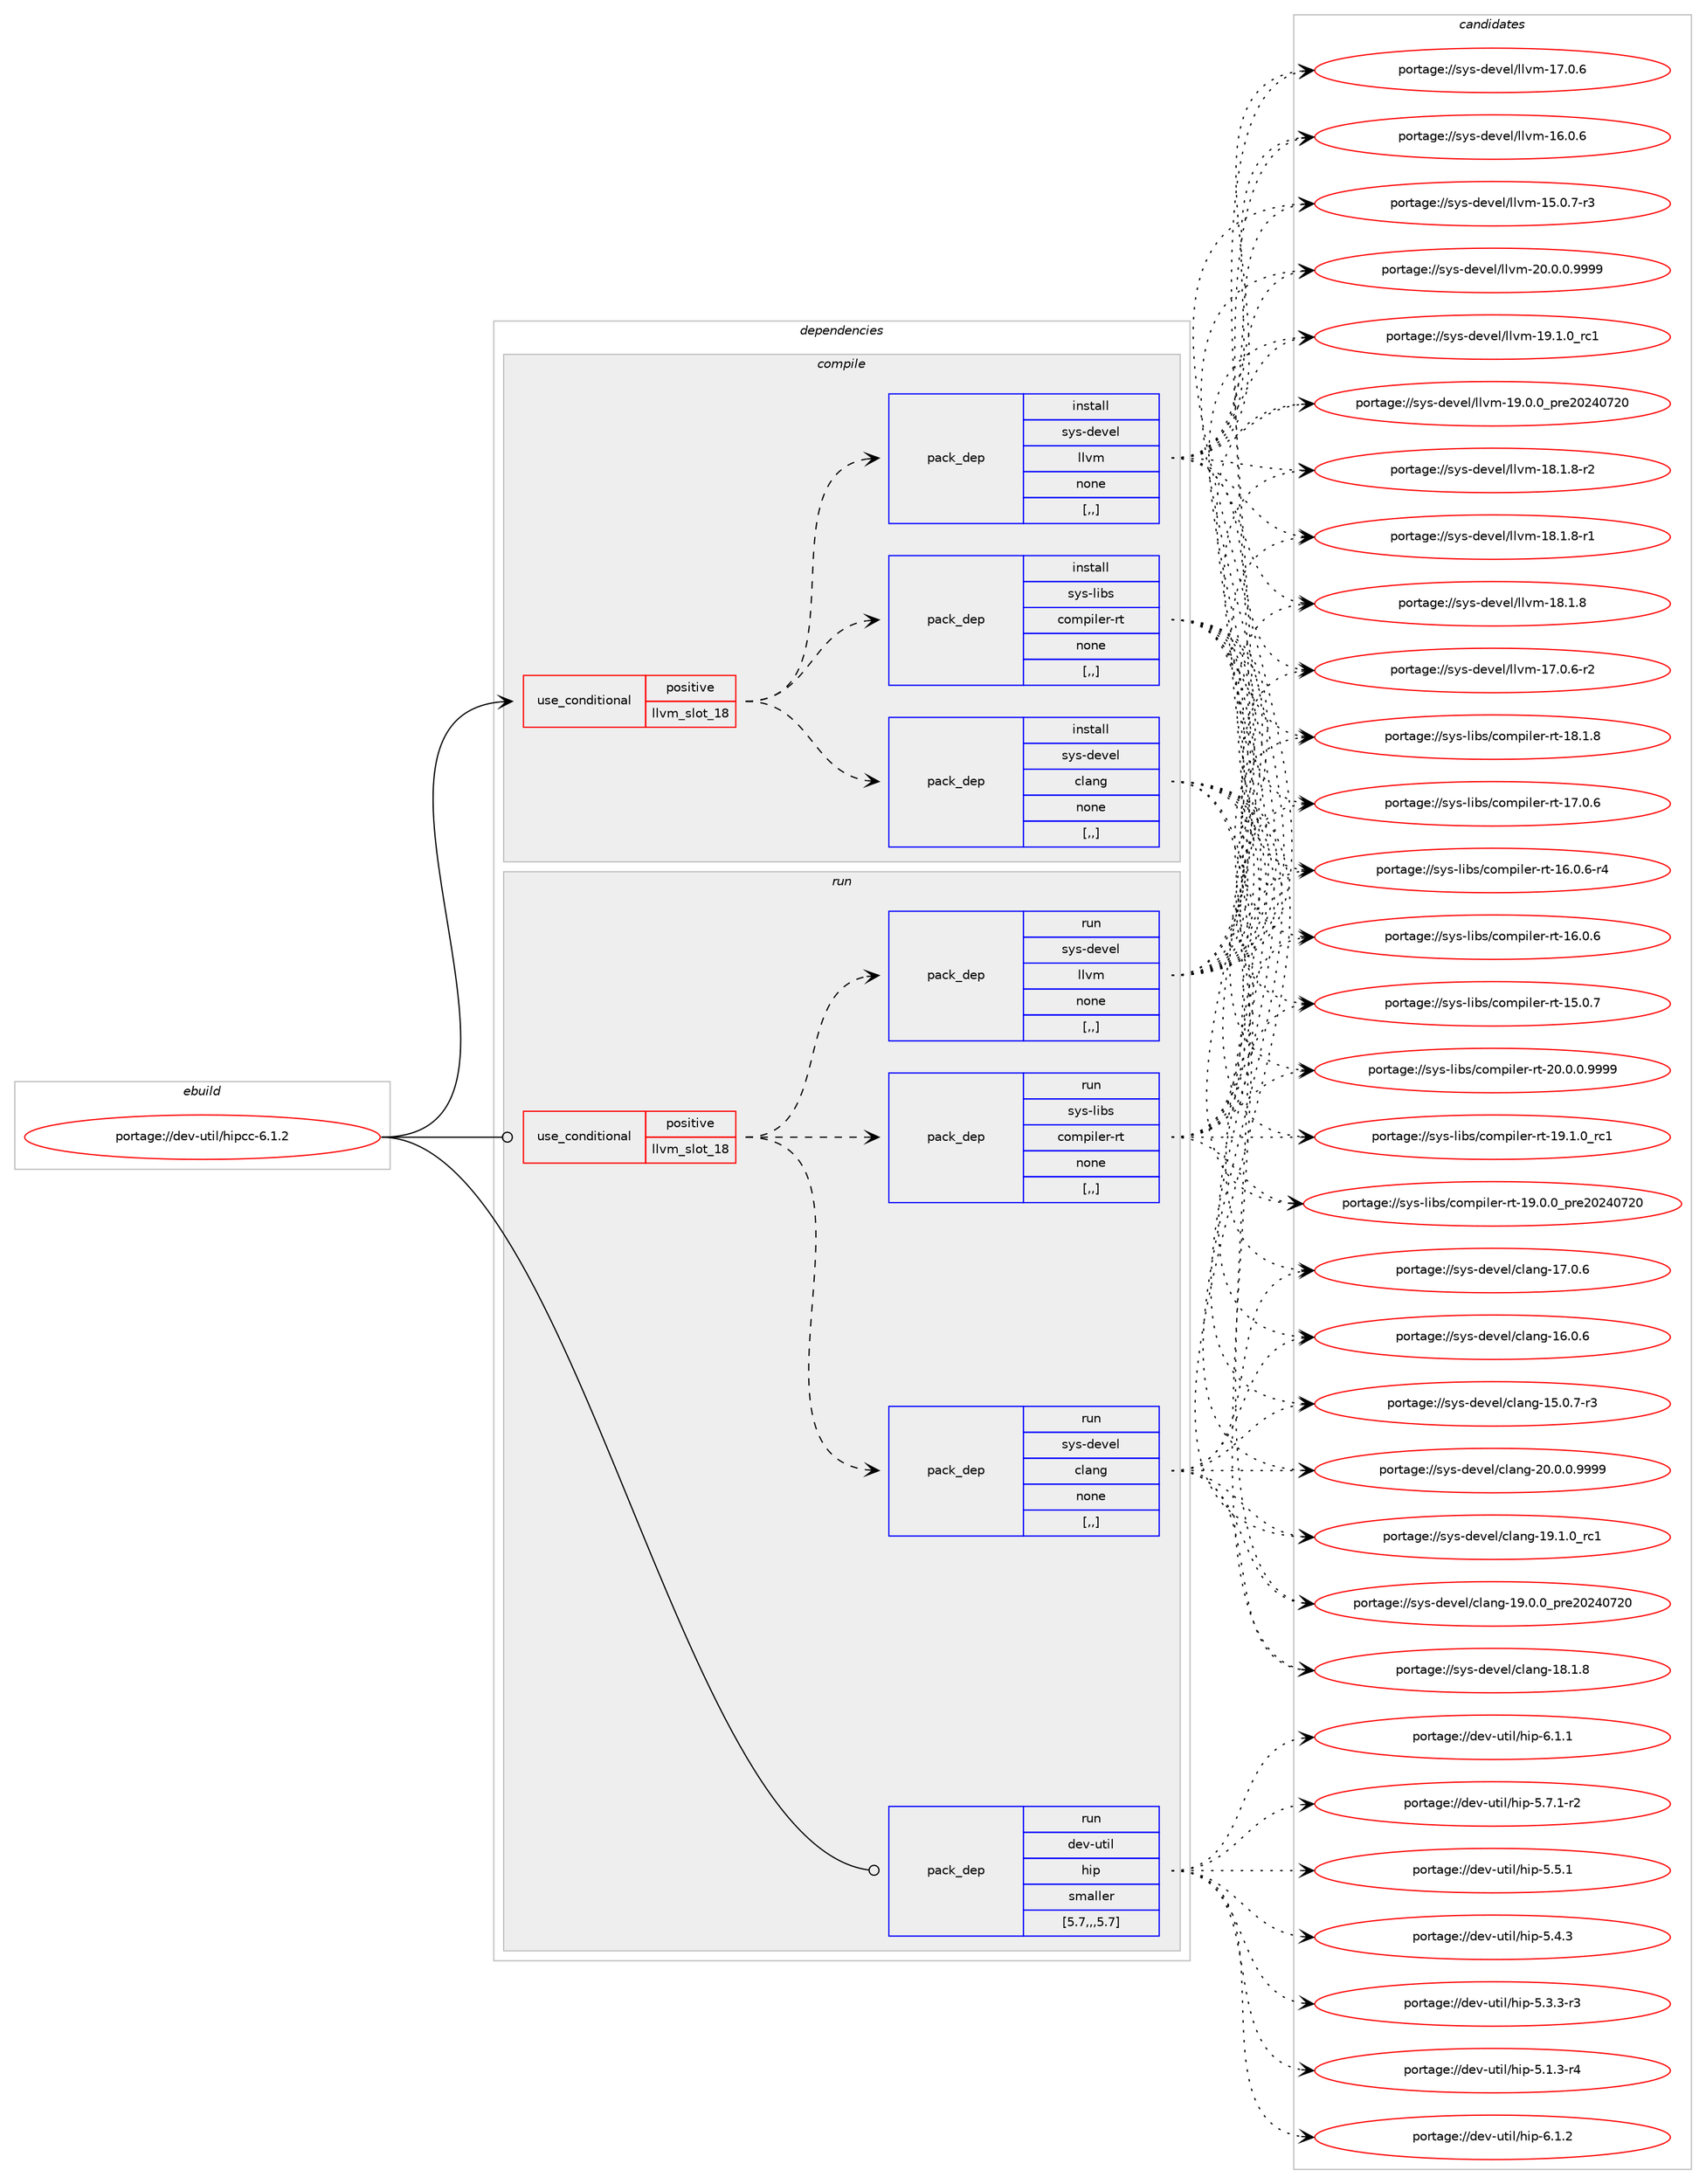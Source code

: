 digraph prolog {

# *************
# Graph options
# *************

newrank=true;
concentrate=true;
compound=true;
graph [rankdir=LR,fontname=Helvetica,fontsize=10,ranksep=1.5];#, ranksep=2.5, nodesep=0.2];
edge  [arrowhead=vee];
node  [fontname=Helvetica,fontsize=10];

# **********
# The ebuild
# **********

subgraph cluster_leftcol {
color=gray;
label=<<i>ebuild</i>>;
id [label="portage://dev-util/hipcc-6.1.2", color=red, width=4, href="../dev-util/hipcc-6.1.2.svg"];
}

# ****************
# The dependencies
# ****************

subgraph cluster_midcol {
color=gray;
label=<<i>dependencies</i>>;
subgraph cluster_compile {
fillcolor="#eeeeee";
style=filled;
label=<<i>compile</i>>;
subgraph cond60674 {
dependency215218 [label=<<TABLE BORDER="0" CELLBORDER="1" CELLSPACING="0" CELLPADDING="4"><TR><TD ROWSPAN="3" CELLPADDING="10">use_conditional</TD></TR><TR><TD>positive</TD></TR><TR><TD>llvm_slot_18</TD></TR></TABLE>>, shape=none, color=red];
subgraph pack153135 {
dependency215219 [label=<<TABLE BORDER="0" CELLBORDER="1" CELLSPACING="0" CELLPADDING="4" WIDTH="220"><TR><TD ROWSPAN="6" CELLPADDING="30">pack_dep</TD></TR><TR><TD WIDTH="110">install</TD></TR><TR><TD>sys-libs</TD></TR><TR><TD>compiler-rt</TD></TR><TR><TD>none</TD></TR><TR><TD>[,,]</TD></TR></TABLE>>, shape=none, color=blue];
}
dependency215218:e -> dependency215219:w [weight=20,style="dashed",arrowhead="vee"];
subgraph pack153136 {
dependency215220 [label=<<TABLE BORDER="0" CELLBORDER="1" CELLSPACING="0" CELLPADDING="4" WIDTH="220"><TR><TD ROWSPAN="6" CELLPADDING="30">pack_dep</TD></TR><TR><TD WIDTH="110">install</TD></TR><TR><TD>sys-devel</TD></TR><TR><TD>llvm</TD></TR><TR><TD>none</TD></TR><TR><TD>[,,]</TD></TR></TABLE>>, shape=none, color=blue];
}
dependency215218:e -> dependency215220:w [weight=20,style="dashed",arrowhead="vee"];
subgraph pack153137 {
dependency215221 [label=<<TABLE BORDER="0" CELLBORDER="1" CELLSPACING="0" CELLPADDING="4" WIDTH="220"><TR><TD ROWSPAN="6" CELLPADDING="30">pack_dep</TD></TR><TR><TD WIDTH="110">install</TD></TR><TR><TD>sys-devel</TD></TR><TR><TD>clang</TD></TR><TR><TD>none</TD></TR><TR><TD>[,,]</TD></TR></TABLE>>, shape=none, color=blue];
}
dependency215218:e -> dependency215221:w [weight=20,style="dashed",arrowhead="vee"];
}
id:e -> dependency215218:w [weight=20,style="solid",arrowhead="vee"];
}
subgraph cluster_compileandrun {
fillcolor="#eeeeee";
style=filled;
label=<<i>compile and run</i>>;
}
subgraph cluster_run {
fillcolor="#eeeeee";
style=filled;
label=<<i>run</i>>;
subgraph cond60675 {
dependency215222 [label=<<TABLE BORDER="0" CELLBORDER="1" CELLSPACING="0" CELLPADDING="4"><TR><TD ROWSPAN="3" CELLPADDING="10">use_conditional</TD></TR><TR><TD>positive</TD></TR><TR><TD>llvm_slot_18</TD></TR></TABLE>>, shape=none, color=red];
subgraph pack153138 {
dependency215223 [label=<<TABLE BORDER="0" CELLBORDER="1" CELLSPACING="0" CELLPADDING="4" WIDTH="220"><TR><TD ROWSPAN="6" CELLPADDING="30">pack_dep</TD></TR><TR><TD WIDTH="110">run</TD></TR><TR><TD>sys-libs</TD></TR><TR><TD>compiler-rt</TD></TR><TR><TD>none</TD></TR><TR><TD>[,,]</TD></TR></TABLE>>, shape=none, color=blue];
}
dependency215222:e -> dependency215223:w [weight=20,style="dashed",arrowhead="vee"];
subgraph pack153139 {
dependency215224 [label=<<TABLE BORDER="0" CELLBORDER="1" CELLSPACING="0" CELLPADDING="4" WIDTH="220"><TR><TD ROWSPAN="6" CELLPADDING="30">pack_dep</TD></TR><TR><TD WIDTH="110">run</TD></TR><TR><TD>sys-devel</TD></TR><TR><TD>llvm</TD></TR><TR><TD>none</TD></TR><TR><TD>[,,]</TD></TR></TABLE>>, shape=none, color=blue];
}
dependency215222:e -> dependency215224:w [weight=20,style="dashed",arrowhead="vee"];
subgraph pack153140 {
dependency215225 [label=<<TABLE BORDER="0" CELLBORDER="1" CELLSPACING="0" CELLPADDING="4" WIDTH="220"><TR><TD ROWSPAN="6" CELLPADDING="30">pack_dep</TD></TR><TR><TD WIDTH="110">run</TD></TR><TR><TD>sys-devel</TD></TR><TR><TD>clang</TD></TR><TR><TD>none</TD></TR><TR><TD>[,,]</TD></TR></TABLE>>, shape=none, color=blue];
}
dependency215222:e -> dependency215225:w [weight=20,style="dashed",arrowhead="vee"];
}
id:e -> dependency215222:w [weight=20,style="solid",arrowhead="odot"];
subgraph pack153141 {
dependency215226 [label=<<TABLE BORDER="0" CELLBORDER="1" CELLSPACING="0" CELLPADDING="4" WIDTH="220"><TR><TD ROWSPAN="6" CELLPADDING="30">pack_dep</TD></TR><TR><TD WIDTH="110">run</TD></TR><TR><TD>dev-util</TD></TR><TR><TD>hip</TD></TR><TR><TD>smaller</TD></TR><TR><TD>[5.7,,,5.7]</TD></TR></TABLE>>, shape=none, color=blue];
}
id:e -> dependency215226:w [weight=20,style="solid",arrowhead="odot"];
}
}

# **************
# The candidates
# **************

subgraph cluster_choices {
rank=same;
color=gray;
label=<<i>candidates</i>>;

subgraph choice153135 {
color=black;
nodesep=1;
choice1151211154510810598115479911110911210510810111445114116455048464846484657575757 [label="portage://sys-libs/compiler-rt-20.0.0.9999", color=red, width=4,href="../sys-libs/compiler-rt-20.0.0.9999.svg"];
choice115121115451081059811547991111091121051081011144511411645495746494648951149949 [label="portage://sys-libs/compiler-rt-19.1.0_rc1", color=red, width=4,href="../sys-libs/compiler-rt-19.1.0_rc1.svg"];
choice115121115451081059811547991111091121051081011144511411645495746484648951121141015048505248555048 [label="portage://sys-libs/compiler-rt-19.0.0_pre20240720", color=red, width=4,href="../sys-libs/compiler-rt-19.0.0_pre20240720.svg"];
choice115121115451081059811547991111091121051081011144511411645495646494656 [label="portage://sys-libs/compiler-rt-18.1.8", color=red, width=4,href="../sys-libs/compiler-rt-18.1.8.svg"];
choice115121115451081059811547991111091121051081011144511411645495546484654 [label="portage://sys-libs/compiler-rt-17.0.6", color=red, width=4,href="../sys-libs/compiler-rt-17.0.6.svg"];
choice1151211154510810598115479911110911210510810111445114116454954464846544511452 [label="portage://sys-libs/compiler-rt-16.0.6-r4", color=red, width=4,href="../sys-libs/compiler-rt-16.0.6-r4.svg"];
choice115121115451081059811547991111091121051081011144511411645495446484654 [label="portage://sys-libs/compiler-rt-16.0.6", color=red, width=4,href="../sys-libs/compiler-rt-16.0.6.svg"];
choice115121115451081059811547991111091121051081011144511411645495346484655 [label="portage://sys-libs/compiler-rt-15.0.7", color=red, width=4,href="../sys-libs/compiler-rt-15.0.7.svg"];
dependency215219:e -> choice1151211154510810598115479911110911210510810111445114116455048464846484657575757:w [style=dotted,weight="100"];
dependency215219:e -> choice115121115451081059811547991111091121051081011144511411645495746494648951149949:w [style=dotted,weight="100"];
dependency215219:e -> choice115121115451081059811547991111091121051081011144511411645495746484648951121141015048505248555048:w [style=dotted,weight="100"];
dependency215219:e -> choice115121115451081059811547991111091121051081011144511411645495646494656:w [style=dotted,weight="100"];
dependency215219:e -> choice115121115451081059811547991111091121051081011144511411645495546484654:w [style=dotted,weight="100"];
dependency215219:e -> choice1151211154510810598115479911110911210510810111445114116454954464846544511452:w [style=dotted,weight="100"];
dependency215219:e -> choice115121115451081059811547991111091121051081011144511411645495446484654:w [style=dotted,weight="100"];
dependency215219:e -> choice115121115451081059811547991111091121051081011144511411645495346484655:w [style=dotted,weight="100"];
}
subgraph choice153136 {
color=black;
nodesep=1;
choice1151211154510010111810110847108108118109455048464846484657575757 [label="portage://sys-devel/llvm-20.0.0.9999", color=red, width=4,href="../sys-devel/llvm-20.0.0.9999.svg"];
choice115121115451001011181011084710810811810945495746494648951149949 [label="portage://sys-devel/llvm-19.1.0_rc1", color=red, width=4,href="../sys-devel/llvm-19.1.0_rc1.svg"];
choice115121115451001011181011084710810811810945495746484648951121141015048505248555048 [label="portage://sys-devel/llvm-19.0.0_pre20240720", color=red, width=4,href="../sys-devel/llvm-19.0.0_pre20240720.svg"];
choice1151211154510010111810110847108108118109454956464946564511450 [label="portage://sys-devel/llvm-18.1.8-r2", color=red, width=4,href="../sys-devel/llvm-18.1.8-r2.svg"];
choice1151211154510010111810110847108108118109454956464946564511449 [label="portage://sys-devel/llvm-18.1.8-r1", color=red, width=4,href="../sys-devel/llvm-18.1.8-r1.svg"];
choice115121115451001011181011084710810811810945495646494656 [label="portage://sys-devel/llvm-18.1.8", color=red, width=4,href="../sys-devel/llvm-18.1.8.svg"];
choice1151211154510010111810110847108108118109454955464846544511450 [label="portage://sys-devel/llvm-17.0.6-r2", color=red, width=4,href="../sys-devel/llvm-17.0.6-r2.svg"];
choice115121115451001011181011084710810811810945495546484654 [label="portage://sys-devel/llvm-17.0.6", color=red, width=4,href="../sys-devel/llvm-17.0.6.svg"];
choice115121115451001011181011084710810811810945495446484654 [label="portage://sys-devel/llvm-16.0.6", color=red, width=4,href="../sys-devel/llvm-16.0.6.svg"];
choice1151211154510010111810110847108108118109454953464846554511451 [label="portage://sys-devel/llvm-15.0.7-r3", color=red, width=4,href="../sys-devel/llvm-15.0.7-r3.svg"];
dependency215220:e -> choice1151211154510010111810110847108108118109455048464846484657575757:w [style=dotted,weight="100"];
dependency215220:e -> choice115121115451001011181011084710810811810945495746494648951149949:w [style=dotted,weight="100"];
dependency215220:e -> choice115121115451001011181011084710810811810945495746484648951121141015048505248555048:w [style=dotted,weight="100"];
dependency215220:e -> choice1151211154510010111810110847108108118109454956464946564511450:w [style=dotted,weight="100"];
dependency215220:e -> choice1151211154510010111810110847108108118109454956464946564511449:w [style=dotted,weight="100"];
dependency215220:e -> choice115121115451001011181011084710810811810945495646494656:w [style=dotted,weight="100"];
dependency215220:e -> choice1151211154510010111810110847108108118109454955464846544511450:w [style=dotted,weight="100"];
dependency215220:e -> choice115121115451001011181011084710810811810945495546484654:w [style=dotted,weight="100"];
dependency215220:e -> choice115121115451001011181011084710810811810945495446484654:w [style=dotted,weight="100"];
dependency215220:e -> choice1151211154510010111810110847108108118109454953464846554511451:w [style=dotted,weight="100"];
}
subgraph choice153137 {
color=black;
nodesep=1;
choice11512111545100101118101108479910897110103455048464846484657575757 [label="portage://sys-devel/clang-20.0.0.9999", color=red, width=4,href="../sys-devel/clang-20.0.0.9999.svg"];
choice1151211154510010111810110847991089711010345495746494648951149949 [label="portage://sys-devel/clang-19.1.0_rc1", color=red, width=4,href="../sys-devel/clang-19.1.0_rc1.svg"];
choice1151211154510010111810110847991089711010345495746484648951121141015048505248555048 [label="portage://sys-devel/clang-19.0.0_pre20240720", color=red, width=4,href="../sys-devel/clang-19.0.0_pre20240720.svg"];
choice1151211154510010111810110847991089711010345495646494656 [label="portage://sys-devel/clang-18.1.8", color=red, width=4,href="../sys-devel/clang-18.1.8.svg"];
choice1151211154510010111810110847991089711010345495546484654 [label="portage://sys-devel/clang-17.0.6", color=red, width=4,href="../sys-devel/clang-17.0.6.svg"];
choice1151211154510010111810110847991089711010345495446484654 [label="portage://sys-devel/clang-16.0.6", color=red, width=4,href="../sys-devel/clang-16.0.6.svg"];
choice11512111545100101118101108479910897110103454953464846554511451 [label="portage://sys-devel/clang-15.0.7-r3", color=red, width=4,href="../sys-devel/clang-15.0.7-r3.svg"];
dependency215221:e -> choice11512111545100101118101108479910897110103455048464846484657575757:w [style=dotted,weight="100"];
dependency215221:e -> choice1151211154510010111810110847991089711010345495746494648951149949:w [style=dotted,weight="100"];
dependency215221:e -> choice1151211154510010111810110847991089711010345495746484648951121141015048505248555048:w [style=dotted,weight="100"];
dependency215221:e -> choice1151211154510010111810110847991089711010345495646494656:w [style=dotted,weight="100"];
dependency215221:e -> choice1151211154510010111810110847991089711010345495546484654:w [style=dotted,weight="100"];
dependency215221:e -> choice1151211154510010111810110847991089711010345495446484654:w [style=dotted,weight="100"];
dependency215221:e -> choice11512111545100101118101108479910897110103454953464846554511451:w [style=dotted,weight="100"];
}
subgraph choice153138 {
color=black;
nodesep=1;
choice1151211154510810598115479911110911210510810111445114116455048464846484657575757 [label="portage://sys-libs/compiler-rt-20.0.0.9999", color=red, width=4,href="../sys-libs/compiler-rt-20.0.0.9999.svg"];
choice115121115451081059811547991111091121051081011144511411645495746494648951149949 [label="portage://sys-libs/compiler-rt-19.1.0_rc1", color=red, width=4,href="../sys-libs/compiler-rt-19.1.0_rc1.svg"];
choice115121115451081059811547991111091121051081011144511411645495746484648951121141015048505248555048 [label="portage://sys-libs/compiler-rt-19.0.0_pre20240720", color=red, width=4,href="../sys-libs/compiler-rt-19.0.0_pre20240720.svg"];
choice115121115451081059811547991111091121051081011144511411645495646494656 [label="portage://sys-libs/compiler-rt-18.1.8", color=red, width=4,href="../sys-libs/compiler-rt-18.1.8.svg"];
choice115121115451081059811547991111091121051081011144511411645495546484654 [label="portage://sys-libs/compiler-rt-17.0.6", color=red, width=4,href="../sys-libs/compiler-rt-17.0.6.svg"];
choice1151211154510810598115479911110911210510810111445114116454954464846544511452 [label="portage://sys-libs/compiler-rt-16.0.6-r4", color=red, width=4,href="../sys-libs/compiler-rt-16.0.6-r4.svg"];
choice115121115451081059811547991111091121051081011144511411645495446484654 [label="portage://sys-libs/compiler-rt-16.0.6", color=red, width=4,href="../sys-libs/compiler-rt-16.0.6.svg"];
choice115121115451081059811547991111091121051081011144511411645495346484655 [label="portage://sys-libs/compiler-rt-15.0.7", color=red, width=4,href="../sys-libs/compiler-rt-15.0.7.svg"];
dependency215223:e -> choice1151211154510810598115479911110911210510810111445114116455048464846484657575757:w [style=dotted,weight="100"];
dependency215223:e -> choice115121115451081059811547991111091121051081011144511411645495746494648951149949:w [style=dotted,weight="100"];
dependency215223:e -> choice115121115451081059811547991111091121051081011144511411645495746484648951121141015048505248555048:w [style=dotted,weight="100"];
dependency215223:e -> choice115121115451081059811547991111091121051081011144511411645495646494656:w [style=dotted,weight="100"];
dependency215223:e -> choice115121115451081059811547991111091121051081011144511411645495546484654:w [style=dotted,weight="100"];
dependency215223:e -> choice1151211154510810598115479911110911210510810111445114116454954464846544511452:w [style=dotted,weight="100"];
dependency215223:e -> choice115121115451081059811547991111091121051081011144511411645495446484654:w [style=dotted,weight="100"];
dependency215223:e -> choice115121115451081059811547991111091121051081011144511411645495346484655:w [style=dotted,weight="100"];
}
subgraph choice153139 {
color=black;
nodesep=1;
choice1151211154510010111810110847108108118109455048464846484657575757 [label="portage://sys-devel/llvm-20.0.0.9999", color=red, width=4,href="../sys-devel/llvm-20.0.0.9999.svg"];
choice115121115451001011181011084710810811810945495746494648951149949 [label="portage://sys-devel/llvm-19.1.0_rc1", color=red, width=4,href="../sys-devel/llvm-19.1.0_rc1.svg"];
choice115121115451001011181011084710810811810945495746484648951121141015048505248555048 [label="portage://sys-devel/llvm-19.0.0_pre20240720", color=red, width=4,href="../sys-devel/llvm-19.0.0_pre20240720.svg"];
choice1151211154510010111810110847108108118109454956464946564511450 [label="portage://sys-devel/llvm-18.1.8-r2", color=red, width=4,href="../sys-devel/llvm-18.1.8-r2.svg"];
choice1151211154510010111810110847108108118109454956464946564511449 [label="portage://sys-devel/llvm-18.1.8-r1", color=red, width=4,href="../sys-devel/llvm-18.1.8-r1.svg"];
choice115121115451001011181011084710810811810945495646494656 [label="portage://sys-devel/llvm-18.1.8", color=red, width=4,href="../sys-devel/llvm-18.1.8.svg"];
choice1151211154510010111810110847108108118109454955464846544511450 [label="portage://sys-devel/llvm-17.0.6-r2", color=red, width=4,href="../sys-devel/llvm-17.0.6-r2.svg"];
choice115121115451001011181011084710810811810945495546484654 [label="portage://sys-devel/llvm-17.0.6", color=red, width=4,href="../sys-devel/llvm-17.0.6.svg"];
choice115121115451001011181011084710810811810945495446484654 [label="portage://sys-devel/llvm-16.0.6", color=red, width=4,href="../sys-devel/llvm-16.0.6.svg"];
choice1151211154510010111810110847108108118109454953464846554511451 [label="portage://sys-devel/llvm-15.0.7-r3", color=red, width=4,href="../sys-devel/llvm-15.0.7-r3.svg"];
dependency215224:e -> choice1151211154510010111810110847108108118109455048464846484657575757:w [style=dotted,weight="100"];
dependency215224:e -> choice115121115451001011181011084710810811810945495746494648951149949:w [style=dotted,weight="100"];
dependency215224:e -> choice115121115451001011181011084710810811810945495746484648951121141015048505248555048:w [style=dotted,weight="100"];
dependency215224:e -> choice1151211154510010111810110847108108118109454956464946564511450:w [style=dotted,weight="100"];
dependency215224:e -> choice1151211154510010111810110847108108118109454956464946564511449:w [style=dotted,weight="100"];
dependency215224:e -> choice115121115451001011181011084710810811810945495646494656:w [style=dotted,weight="100"];
dependency215224:e -> choice1151211154510010111810110847108108118109454955464846544511450:w [style=dotted,weight="100"];
dependency215224:e -> choice115121115451001011181011084710810811810945495546484654:w [style=dotted,weight="100"];
dependency215224:e -> choice115121115451001011181011084710810811810945495446484654:w [style=dotted,weight="100"];
dependency215224:e -> choice1151211154510010111810110847108108118109454953464846554511451:w [style=dotted,weight="100"];
}
subgraph choice153140 {
color=black;
nodesep=1;
choice11512111545100101118101108479910897110103455048464846484657575757 [label="portage://sys-devel/clang-20.0.0.9999", color=red, width=4,href="../sys-devel/clang-20.0.0.9999.svg"];
choice1151211154510010111810110847991089711010345495746494648951149949 [label="portage://sys-devel/clang-19.1.0_rc1", color=red, width=4,href="../sys-devel/clang-19.1.0_rc1.svg"];
choice1151211154510010111810110847991089711010345495746484648951121141015048505248555048 [label="portage://sys-devel/clang-19.0.0_pre20240720", color=red, width=4,href="../sys-devel/clang-19.0.0_pre20240720.svg"];
choice1151211154510010111810110847991089711010345495646494656 [label="portage://sys-devel/clang-18.1.8", color=red, width=4,href="../sys-devel/clang-18.1.8.svg"];
choice1151211154510010111810110847991089711010345495546484654 [label="portage://sys-devel/clang-17.0.6", color=red, width=4,href="../sys-devel/clang-17.0.6.svg"];
choice1151211154510010111810110847991089711010345495446484654 [label="portage://sys-devel/clang-16.0.6", color=red, width=4,href="../sys-devel/clang-16.0.6.svg"];
choice11512111545100101118101108479910897110103454953464846554511451 [label="portage://sys-devel/clang-15.0.7-r3", color=red, width=4,href="../sys-devel/clang-15.0.7-r3.svg"];
dependency215225:e -> choice11512111545100101118101108479910897110103455048464846484657575757:w [style=dotted,weight="100"];
dependency215225:e -> choice1151211154510010111810110847991089711010345495746494648951149949:w [style=dotted,weight="100"];
dependency215225:e -> choice1151211154510010111810110847991089711010345495746484648951121141015048505248555048:w [style=dotted,weight="100"];
dependency215225:e -> choice1151211154510010111810110847991089711010345495646494656:w [style=dotted,weight="100"];
dependency215225:e -> choice1151211154510010111810110847991089711010345495546484654:w [style=dotted,weight="100"];
dependency215225:e -> choice1151211154510010111810110847991089711010345495446484654:w [style=dotted,weight="100"];
dependency215225:e -> choice11512111545100101118101108479910897110103454953464846554511451:w [style=dotted,weight="100"];
}
subgraph choice153141 {
color=black;
nodesep=1;
choice1001011184511711610510847104105112455446494650 [label="portage://dev-util/hip-6.1.2", color=red, width=4,href="../dev-util/hip-6.1.2.svg"];
choice1001011184511711610510847104105112455446494649 [label="portage://dev-util/hip-6.1.1", color=red, width=4,href="../dev-util/hip-6.1.1.svg"];
choice10010111845117116105108471041051124553465546494511450 [label="portage://dev-util/hip-5.7.1-r2", color=red, width=4,href="../dev-util/hip-5.7.1-r2.svg"];
choice1001011184511711610510847104105112455346534649 [label="portage://dev-util/hip-5.5.1", color=red, width=4,href="../dev-util/hip-5.5.1.svg"];
choice1001011184511711610510847104105112455346524651 [label="portage://dev-util/hip-5.4.3", color=red, width=4,href="../dev-util/hip-5.4.3.svg"];
choice10010111845117116105108471041051124553465146514511451 [label="portage://dev-util/hip-5.3.3-r3", color=red, width=4,href="../dev-util/hip-5.3.3-r3.svg"];
choice10010111845117116105108471041051124553464946514511452 [label="portage://dev-util/hip-5.1.3-r4", color=red, width=4,href="../dev-util/hip-5.1.3-r4.svg"];
dependency215226:e -> choice1001011184511711610510847104105112455446494650:w [style=dotted,weight="100"];
dependency215226:e -> choice1001011184511711610510847104105112455446494649:w [style=dotted,weight="100"];
dependency215226:e -> choice10010111845117116105108471041051124553465546494511450:w [style=dotted,weight="100"];
dependency215226:e -> choice1001011184511711610510847104105112455346534649:w [style=dotted,weight="100"];
dependency215226:e -> choice1001011184511711610510847104105112455346524651:w [style=dotted,weight="100"];
dependency215226:e -> choice10010111845117116105108471041051124553465146514511451:w [style=dotted,weight="100"];
dependency215226:e -> choice10010111845117116105108471041051124553464946514511452:w [style=dotted,weight="100"];
}
}

}
